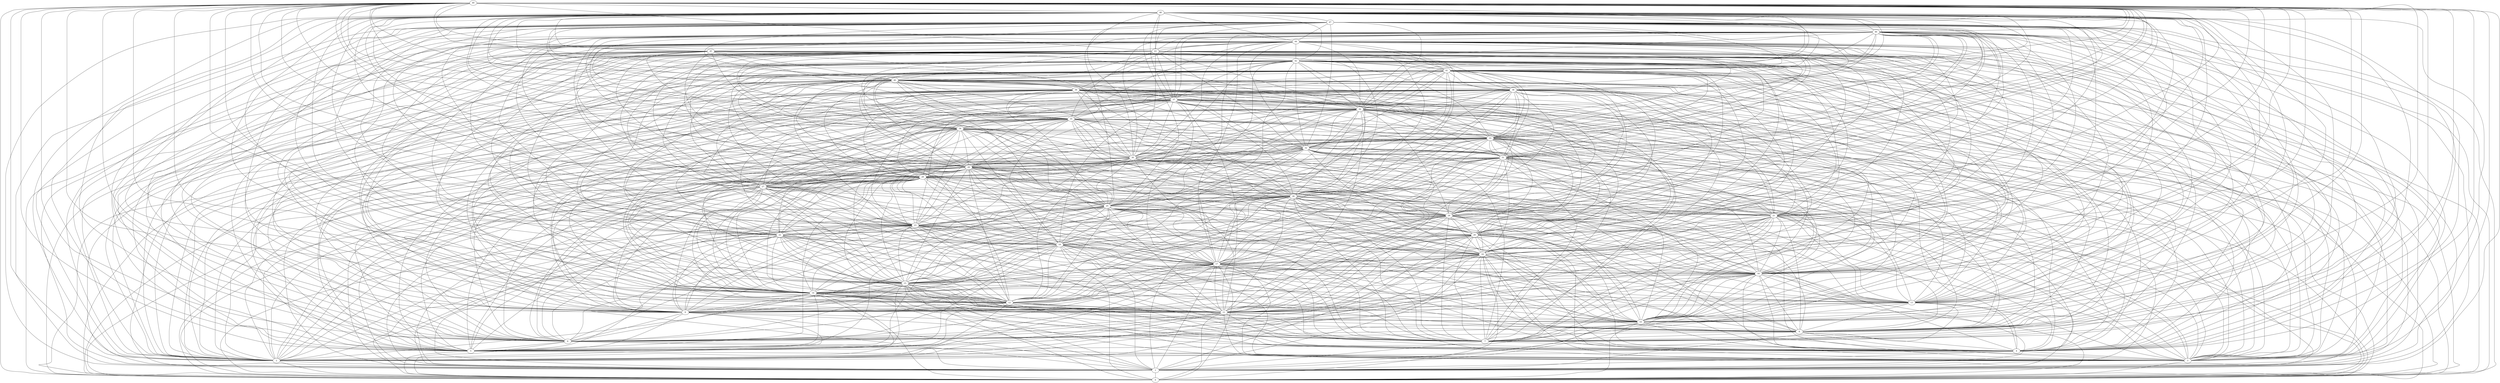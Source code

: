 /* Created by igraph 0.7.1 */
graph {
  0 [
    id=0
  ];
  1 [
    id=1
  ];
  2 [
    id=2
  ];
  3 [
    id=3
  ];
  4 [
    id=4
  ];
  5 [
    id=5
  ];
  6 [
    id=6
  ];
  7 [
    id=7
  ];
  8 [
    id=8
  ];
  9 [
    id=9
  ];
  10 [
    id=10
  ];
  11 [
    id=11
  ];
  12 [
    id=12
  ];
  13 [
    id=13
  ];
  14 [
    id=14
  ];
  15 [
    id=15
  ];
  16 [
    id=16
  ];
  17 [
    id=17
  ];
  18 [
    id=18
  ];
  19 [
    id=19
  ];
  20 [
    id=20
  ];
  21 [
    id=21
  ];
  22 [
    id=22
  ];
  23 [
    id=23
  ];
  24 [
    id=24
  ];
  25 [
    id=25
  ];
  26 [
    id=26
  ];
  27 [
    id=27
  ];
  28 [
    id=28
  ];
  29 [
    id=29
  ];
  30 [
    id=30
  ];
  31 [
    id=31
  ];
  32 [
    id=32
  ];
  33 [
    id=33
  ];
  34 [
    id=34
  ];
  35 [
    id=35
  ];
  36 [
    id=36
  ];
  37 [
    id=37
  ];
  38 [
    id=38
  ];
  39 [
    id=39
  ];
  40 [
    id=40
  ];
  41 [
    id=41
  ];
  42 [
    id=42
  ];
  43 [
    id=43
  ];
  44 [
    id=44
  ];
  45 [
    id=45
  ];
  46 [
    id=46
  ];
  47 [
    id=47
  ];
  48 [
    id=48
  ];
  49 [
    id=49
  ];

  1 -- 0;
  2 -- 0;
  2 -- 1;
  3 -- 0;
  4 -- 1;
  4 -- 2;
  4 -- 3;
  5 -- 0;
  5 -- 3;
  6 -- 0;
  6 -- 1;
  6 -- 3;
  6 -- 5;
  7 -- 1;
  7 -- 4;
  8 -- 3;
  8 -- 4;
  8 -- 6;
  8 -- 7;
  9 -- 1;
  9 -- 2;
  9 -- 4;
  9 -- 5;
  9 -- 6;
  9 -- 7;
  10 -- 0;
  10 -- 1;
  10 -- 4;
  10 -- 6;
  10 -- 7;
  10 -- 8;
  11 -- 0;
  11 -- 2;
  11 -- 3;
  11 -- 4;
  11 -- 5;
  11 -- 6;
  11 -- 7;
  11 -- 10;
  12 -- 2;
  12 -- 3;
  12 -- 4;
  12 -- 5;
  12 -- 6;
  12 -- 7;
  12 -- 9;
  12 -- 10;
  12 -- 11;
  13 -- 1;
  13 -- 3;
  13 -- 4;
  13 -- 6;
  13 -- 8;
  13 -- 9;
  13 -- 10;
  13 -- 11;
  14 -- 0;
  14 -- 1;
  14 -- 2;
  14 -- 3;
  14 -- 4;
  14 -- 5;
  14 -- 6;
  14 -- 7;
  14 -- 8;
  14 -- 9;
  14 -- 10;
  14 -- 11;
  14 -- 12;
  14 -- 13;
  15 -- 0;
  15 -- 1;
  15 -- 4;
  15 -- 5;
  15 -- 6;
  15 -- 8;
  15 -- 9;
  15 -- 10;
  15 -- 11;
  15 -- 12;
  15 -- 13;
  15 -- 14;
  16 -- 0;
  16 -- 1;
  16 -- 2;
  16 -- 3;
  16 -- 4;
  16 -- 6;
  16 -- 8;
  16 -- 9;
  16 -- 10;
  16 -- 11;
  16 -- 12;
  16 -- 13;
  16 -- 15;
  17 -- 0;
  17 -- 1;
  17 -- 2;
  17 -- 3;
  17 -- 4;
  17 -- 5;
  17 -- 6;
  17 -- 7;
  17 -- 8;
  17 -- 9;
  17 -- 11;
  17 -- 12;
  17 -- 13;
  17 -- 14;
  17 -- 15;
  17 -- 16;
  18 -- 0;
  18 -- 1;
  18 -- 2;
  18 -- 3;
  18 -- 4;
  18 -- 5;
  18 -- 7;
  18 -- 8;
  18 -- 9;
  18 -- 10;
  18 -- 11;
  18 -- 13;
  18 -- 14;
  18 -- 15;
  18 -- 16;
  18 -- 17;
  19 -- 0;
  19 -- 1;
  19 -- 2;
  19 -- 3;
  19 -- 5;
  19 -- 6;
  19 -- 7;
  19 -- 8;
  19 -- 9;
  19 -- 10;
  19 -- 11;
  19 -- 12;
  19 -- 14;
  19 -- 15;
  19 -- 16;
  19 -- 17;
  19 -- 18;
  20 -- 1;
  20 -- 2;
  20 -- 3;
  20 -- 4;
  20 -- 6;
  20 -- 7;
  20 -- 8;
  20 -- 9;
  20 -- 10;
  20 -- 11;
  20 -- 12;
  20 -- 13;
  20 -- 15;
  20 -- 16;
  20 -- 17;
  20 -- 18;
  20 -- 19;
  21 -- 0;
  21 -- 1;
  21 -- 2;
  21 -- 3;
  21 -- 4;
  21 -- 5;
  21 -- 6;
  21 -- 7;
  21 -- 8;
  21 -- 10;
  21 -- 11;
  21 -- 13;
  21 -- 14;
  21 -- 15;
  21 -- 16;
  21 -- 17;
  21 -- 19;
  22 -- 0;
  22 -- 1;
  22 -- 2;
  22 -- 3;
  22 -- 4;
  22 -- 5;
  22 -- 8;
  22 -- 9;
  22 -- 10;
  22 -- 11;
  22 -- 12;
  22 -- 14;
  22 -- 15;
  22 -- 16;
  22 -- 17;
  23 -- 0;
  23 -- 1;
  23 -- 2;
  23 -- 3;
  23 -- 4;
  23 -- 5;
  23 -- 6;
  23 -- 7;
  23 -- 9;
  23 -- 10;
  23 -- 11;
  23 -- 12;
  23 -- 13;
  23 -- 14;
  23 -- 15;
  23 -- 17;
  23 -- 18;
  23 -- 19;
  23 -- 20;
  23 -- 22;
  24 -- 1;
  24 -- 3;
  24 -- 7;
  24 -- 8;
  24 -- 9;
  24 -- 10;
  24 -- 11;
  24 -- 12;
  24 -- 13;
  24 -- 14;
  24 -- 15;
  24 -- 16;
  24 -- 17;
  24 -- 18;
  24 -- 19;
  24 -- 20;
  24 -- 22;
  24 -- 23;
  25 -- 1;
  25 -- 2;
  25 -- 4;
  25 -- 5;
  25 -- 6;
  25 -- 7;
  25 -- 8;
  25 -- 9;
  25 -- 10;
  25 -- 11;
  25 -- 12;
  25 -- 13;
  25 -- 14;
  25 -- 15;
  25 -- 16;
  25 -- 17;
  25 -- 18;
  25 -- 19;
  25 -- 20;
  25 -- 21;
  25 -- 22;
  25 -- 23;
  25 -- 24;
  26 -- 0;
  26 -- 1;
  26 -- 2;
  26 -- 3;
  26 -- 4;
  26 -- 5;
  26 -- 6;
  26 -- 7;
  26 -- 8;
  26 -- 9;
  26 -- 10;
  26 -- 11;
  26 -- 12;
  26 -- 15;
  26 -- 16;
  26 -- 17;
  26 -- 18;
  26 -- 19;
  26 -- 20;
  26 -- 21;
  26 -- 22;
  26 -- 23;
  26 -- 24;
  26 -- 25;
  27 -- 0;
  27 -- 1;
  27 -- 2;
  27 -- 3;
  27 -- 5;
  27 -- 6;
  27 -- 7;
  27 -- 8;
  27 -- 9;
  27 -- 11;
  27 -- 12;
  27 -- 14;
  27 -- 15;
  27 -- 17;
  27 -- 18;
  27 -- 19;
  27 -- 21;
  27 -- 25;
  27 -- 26;
  28 -- 0;
  28 -- 1;
  28 -- 2;
  28 -- 3;
  28 -- 4;
  28 -- 5;
  28 -- 6;
  28 -- 7;
  28 -- 8;
  28 -- 9;
  28 -- 10;
  28 -- 11;
  28 -- 12;
  28 -- 13;
  28 -- 14;
  28 -- 15;
  28 -- 17;
  28 -- 19;
  28 -- 20;
  28 -- 21;
  28 -- 22;
  28 -- 23;
  28 -- 24;
  28 -- 25;
  28 -- 26;
  28 -- 27;
  29 -- 0;
  29 -- 1;
  29 -- 2;
  29 -- 3;
  29 -- 4;
  29 -- 5;
  29 -- 6;
  29 -- 7;
  29 -- 8;
  29 -- 9;
  29 -- 11;
  29 -- 12;
  29 -- 14;
  29 -- 15;
  29 -- 16;
  29 -- 17;
  29 -- 18;
  29 -- 19;
  29 -- 20;
  29 -- 21;
  29 -- 22;
  29 -- 24;
  29 -- 25;
  29 -- 26;
  29 -- 27;
  29 -- 28;
  30 -- 0;
  30 -- 1;
  30 -- 2;
  30 -- 3;
  30 -- 5;
  30 -- 7;
  30 -- 8;
  30 -- 10;
  30 -- 11;
  30 -- 12;
  30 -- 13;
  30 -- 14;
  30 -- 15;
  30 -- 16;
  30 -- 18;
  30 -- 20;
  30 -- 22;
  30 -- 23;
  30 -- 24;
  30 -- 25;
  30 -- 26;
  30 -- 27;
  30 -- 29;
  31 -- 0;
  31 -- 2;
  31 -- 3;
  31 -- 4;
  31 -- 6;
  31 -- 7;
  31 -- 8;
  31 -- 9;
  31 -- 10;
  31 -- 11;
  31 -- 12;
  31 -- 13;
  31 -- 14;
  31 -- 15;
  31 -- 18;
  31 -- 19;
  31 -- 21;
  31 -- 23;
  31 -- 24;
  31 -- 26;
  31 -- 28;
  31 -- 29;
  32 -- 0;
  32 -- 1;
  32 -- 2;
  32 -- 3;
  32 -- 7;
  32 -- 9;
  32 -- 10;
  32 -- 12;
  32 -- 13;
  32 -- 14;
  32 -- 15;
  32 -- 16;
  32 -- 18;
  32 -- 21;
  32 -- 23;
  32 -- 24;
  32 -- 25;
  32 -- 27;
  32 -- 28;
  32 -- 29;
  32 -- 30;
  32 -- 31;
  33 -- 0;
  33 -- 1;
  33 -- 2;
  33 -- 3;
  33 -- 4;
  33 -- 5;
  33 -- 6;
  33 -- 8;
  33 -- 9;
  33 -- 10;
  33 -- 11;
  33 -- 12;
  33 -- 13;
  33 -- 14;
  33 -- 15;
  33 -- 16;
  33 -- 17;
  33 -- 18;
  33 -- 20;
  33 -- 21;
  33 -- 23;
  33 -- 24;
  33 -- 25;
  33 -- 28;
  33 -- 29;
  33 -- 30;
  33 -- 31;
  33 -- 32;
  34 -- 1;
  34 -- 2;
  34 -- 5;
  34 -- 6;
  34 -- 7;
  34 -- 8;
  34 -- 10;
  34 -- 11;
  34 -- 12;
  34 -- 14;
  34 -- 15;
  34 -- 16;
  34 -- 18;
  34 -- 19;
  34 -- 20;
  34 -- 21;
  34 -- 23;
  34 -- 24;
  34 -- 25;
  34 -- 27;
  34 -- 29;
  34 -- 30;
  34 -- 31;
  34 -- 32;
  34 -- 33;
  35 -- 0;
  35 -- 2;
  35 -- 3;
  35 -- 4;
  35 -- 5;
  35 -- 7;
  35 -- 10;
  35 -- 11;
  35 -- 13;
  35 -- 14;
  35 -- 15;
  35 -- 16;
  35 -- 18;
  35 -- 19;
  35 -- 20;
  35 -- 22;
  35 -- 23;
  35 -- 24;
  35 -- 26;
  35 -- 27;
  35 -- 28;
  35 -- 29;
  35 -- 30;
  35 -- 31;
  35 -- 32;
  35 -- 33;
  35 -- 34;
  36 -- 0;
  36 -- 2;
  36 -- 3;
  36 -- 4;
  36 -- 5;
  36 -- 7;
  36 -- 8;
  36 -- 9;
  36 -- 10;
  36 -- 11;
  36 -- 12;
  36 -- 13;
  36 -- 14;
  36 -- 16;
  36 -- 17;
  36 -- 19;
  36 -- 20;
  36 -- 21;
  36 -- 23;
  36 -- 24;
  36 -- 25;
  36 -- 26;
  36 -- 27;
  36 -- 28;
  36 -- 29;
  36 -- 30;
  36 -- 31;
  36 -- 32;
  36 -- 33;
  36 -- 35;
  37 -- 0;
  37 -- 2;
  37 -- 3;
  37 -- 4;
  37 -- 5;
  37 -- 7;
  37 -- 9;
  37 -- 10;
  37 -- 11;
  37 -- 14;
  37 -- 15;
  37 -- 16;
  37 -- 17;
  37 -- 18;
  37 -- 19;
  37 -- 21;
  37 -- 23;
  37 -- 24;
  37 -- 26;
  37 -- 27;
  37 -- 28;
  37 -- 29;
  37 -- 30;
  37 -- 31;
  37 -- 33;
  37 -- 34;
  37 -- 36;
  38 -- 0;
  38 -- 1;
  38 -- 2;
  38 -- 3;
  38 -- 4;
  38 -- 6;
  38 -- 7;
  38 -- 8;
  38 -- 9;
  38 -- 11;
  38 -- 15;
  38 -- 16;
  38 -- 17;
  38 -- 18;
  38 -- 19;
  38 -- 20;
  38 -- 21;
  38 -- 22;
  38 -- 23;
  38 -- 24;
  38 -- 26;
  38 -- 27;
  38 -- 28;
  38 -- 29;
  38 -- 30;
  38 -- 31;
  38 -- 33;
  38 -- 36;
  38 -- 37;
  39 -- 0;
  39 -- 1;
  39 -- 2;
  39 -- 3;
  39 -- 4;
  39 -- 5;
  39 -- 6;
  39 -- 7;
  39 -- 9;
  39 -- 10;
  39 -- 11;
  39 -- 12;
  39 -- 13;
  39 -- 14;
  39 -- 15;
  39 -- 16;
  39 -- 18;
  39 -- 19;
  39 -- 20;
  39 -- 21;
  39 -- 24;
  39 -- 25;
  39 -- 26;
  39 -- 27;
  39 -- 28;
  39 -- 30;
  39 -- 33;
  39 -- 35;
  39 -- 36;
  39 -- 37;
  40 -- 1;
  40 -- 2;
  40 -- 3;
  40 -- 4;
  40 -- 5;
  40 -- 6;
  40 -- 7;
  40 -- 8;
  40 -- 9;
  40 -- 11;
  40 -- 12;
  40 -- 13;
  40 -- 14;
  40 -- 16;
  40 -- 17;
  40 -- 20;
  40 -- 22;
  40 -- 23;
  40 -- 24;
  40 -- 25;
  40 -- 26;
  40 -- 27;
  40 -- 28;
  40 -- 29;
  40 -- 30;
  40 -- 31;
  40 -- 32;
  40 -- 33;
  40 -- 34;
  40 -- 35;
  40 -- 36;
  40 -- 37;
  40 -- 38;
  40 -- 39;
  41 -- 0;
  41 -- 1;
  41 -- 2;
  41 -- 3;
  41 -- 4;
  41 -- 7;
  41 -- 9;
  41 -- 10;
  41 -- 11;
  41 -- 12;
  41 -- 13;
  41 -- 14;
  41 -- 15;
  41 -- 16;
  41 -- 17;
  41 -- 18;
  41 -- 19;
  41 -- 20;
  41 -- 21;
  41 -- 22;
  41 -- 23;
  41 -- 24;
  41 -- 26;
  41 -- 27;
  41 -- 29;
  41 -- 30;
  41 -- 31;
  41 -- 32;
  41 -- 33;
  41 -- 34;
  41 -- 35;
  41 -- 36;
  41 -- 38;
  41 -- 39;
  41 -- 40;
  42 -- 0;
  42 -- 1;
  42 -- 2;
  42 -- 4;
  42 -- 8;
  42 -- 9;
  42 -- 10;
  42 -- 11;
  42 -- 12;
  42 -- 13;
  42 -- 14;
  42 -- 15;
  42 -- 16;
  42 -- 17;
  42 -- 18;
  42 -- 19;
  42 -- 21;
  42 -- 22;
  42 -- 24;
  42 -- 25;
  42 -- 26;
  42 -- 27;
  42 -- 28;
  42 -- 29;
  42 -- 30;
  42 -- 31;
  42 -- 32;
  42 -- 33;
  42 -- 34;
  42 -- 36;
  42 -- 37;
  42 -- 38;
  42 -- 39;
  42 -- 40;
  42 -- 41;
  43 -- 0;
  43 -- 1;
  43 -- 2;
  43 -- 3;
  43 -- 4;
  43 -- 5;
  43 -- 6;
  43 -- 7;
  43 -- 9;
  43 -- 10;
  43 -- 11;
  43 -- 13;
  43 -- 14;
  43 -- 15;
  43 -- 18;
  43 -- 20;
  43 -- 21;
  43 -- 22;
  43 -- 23;
  43 -- 25;
  43 -- 26;
  43 -- 27;
  43 -- 28;
  43 -- 29;
  43 -- 30;
  43 -- 31;
  43 -- 32;
  43 -- 33;
  43 -- 34;
  43 -- 35;
  43 -- 36;
  43 -- 37;
  43 -- 38;
  43 -- 40;
  43 -- 41;
  43 -- 42;
  44 -- 1;
  44 -- 2;
  44 -- 3;
  44 -- 4;
  44 -- 5;
  44 -- 6;
  44 -- 7;
  44 -- 8;
  44 -- 9;
  44 -- 10;
  44 -- 11;
  44 -- 12;
  44 -- 13;
  44 -- 14;
  44 -- 16;
  44 -- 17;
  44 -- 20;
  44 -- 21;
  44 -- 22;
  44 -- 23;
  44 -- 24;
  44 -- 26;
  44 -- 27;
  44 -- 28;
  44 -- 30;
  44 -- 31;
  44 -- 32;
  44 -- 33;
  44 -- 34;
  44 -- 35;
  44 -- 36;
  44 -- 39;
  44 -- 40;
  44 -- 41;
  44 -- 42;
  44 -- 43;
  45 -- 1;
  45 -- 2;
  45 -- 3;
  45 -- 4;
  45 -- 5;
  45 -- 6;
  45 -- 7;
  45 -- 8;
  45 -- 10;
  45 -- 11;
  45 -- 12;
  45 -- 13;
  45 -- 14;
  45 -- 16;
  45 -- 17;
  45 -- 18;
  45 -- 19;
  45 -- 20;
  45 -- 21;
  45 -- 22;
  45 -- 23;
  45 -- 25;
  45 -- 26;
  45 -- 28;
  45 -- 29;
  45 -- 30;
  45 -- 33;
  45 -- 35;
  45 -- 36;
  45 -- 38;
  45 -- 40;
  45 -- 41;
  45 -- 42;
  46 -- 0;
  46 -- 1;
  46 -- 3;
  46 -- 4;
  46 -- 5;
  46 -- 6;
  46 -- 7;
  46 -- 9;
  46 -- 10;
  46 -- 11;
  46 -- 12;
  46 -- 13;
  46 -- 15;
  46 -- 16;
  46 -- 17;
  46 -- 18;
  46 -- 20;
  46 -- 21;
  46 -- 23;
  46 -- 24;
  46 -- 25;
  46 -- 26;
  46 -- 28;
  46 -- 29;
  46 -- 30;
  46 -- 31;
  46 -- 32;
  46 -- 33;
  46 -- 34;
  46 -- 36;
  46 -- 37;
  46 -- 41;
  46 -- 42;
  46 -- 43;
  46 -- 44;
  46 -- 45;
  47 -- 0;
  47 -- 1;
  47 -- 2;
  47 -- 4;
  47 -- 5;
  47 -- 6;
  47 -- 7;
  47 -- 8;
  47 -- 10;
  47 -- 11;
  47 -- 12;
  47 -- 13;
  47 -- 14;
  47 -- 15;
  47 -- 16;
  47 -- 17;
  47 -- 18;
  47 -- 19;
  47 -- 20;
  47 -- 22;
  47 -- 23;
  47 -- 24;
  47 -- 25;
  47 -- 26;
  47 -- 30;
  47 -- 31;
  47 -- 32;
  47 -- 33;
  47 -- 35;
  47 -- 36;
  47 -- 37;
  47 -- 38;
  47 -- 39;
  47 -- 40;
  47 -- 41;
  47 -- 43;
  47 -- 44;
  47 -- 45;
  47 -- 46;
  48 -- 1;
  48 -- 2;
  48 -- 3;
  48 -- 4;
  48 -- 5;
  48 -- 6;
  48 -- 7;
  48 -- 10;
  48 -- 11;
  48 -- 12;
  48 -- 13;
  48 -- 15;
  48 -- 16;
  48 -- 17;
  48 -- 18;
  48 -- 20;
  48 -- 21;
  48 -- 22;
  48 -- 23;
  48 -- 24;
  48 -- 25;
  48 -- 26;
  48 -- 27;
  48 -- 28;
  48 -- 29;
  48 -- 31;
  48 -- 32;
  48 -- 33;
  48 -- 34;
  48 -- 35;
  48 -- 36;
  48 -- 37;
  48 -- 38;
  48 -- 39;
  48 -- 40;
  48 -- 41;
  48 -- 42;
  48 -- 43;
  48 -- 44;
  48 -- 45;
  48 -- 46;
  48 -- 47;
  49 -- 0;
  49 -- 1;
  49 -- 2;
  49 -- 3;
  49 -- 4;
  49 -- 5;
  49 -- 6;
  49 -- 7;
  49 -- 8;
  49 -- 9;
  49 -- 10;
  49 -- 12;
  49 -- 13;
  49 -- 14;
  49 -- 15;
  49 -- 16;
  49 -- 17;
  49 -- 18;
  49 -- 19;
  49 -- 20;
  49 -- 21;
  49 -- 23;
  49 -- 24;
  49 -- 25;
  49 -- 27;
  49 -- 28;
  49 -- 29;
  49 -- 30;
  49 -- 31;
  49 -- 33;
  49 -- 34;
  49 -- 35;
  49 -- 36;
  49 -- 37;
  49 -- 38;
  49 -- 39;
  49 -- 40;
  49 -- 41;
  49 -- 43;
  49 -- 45;
  49 -- 46;
  49 -- 48;
}
